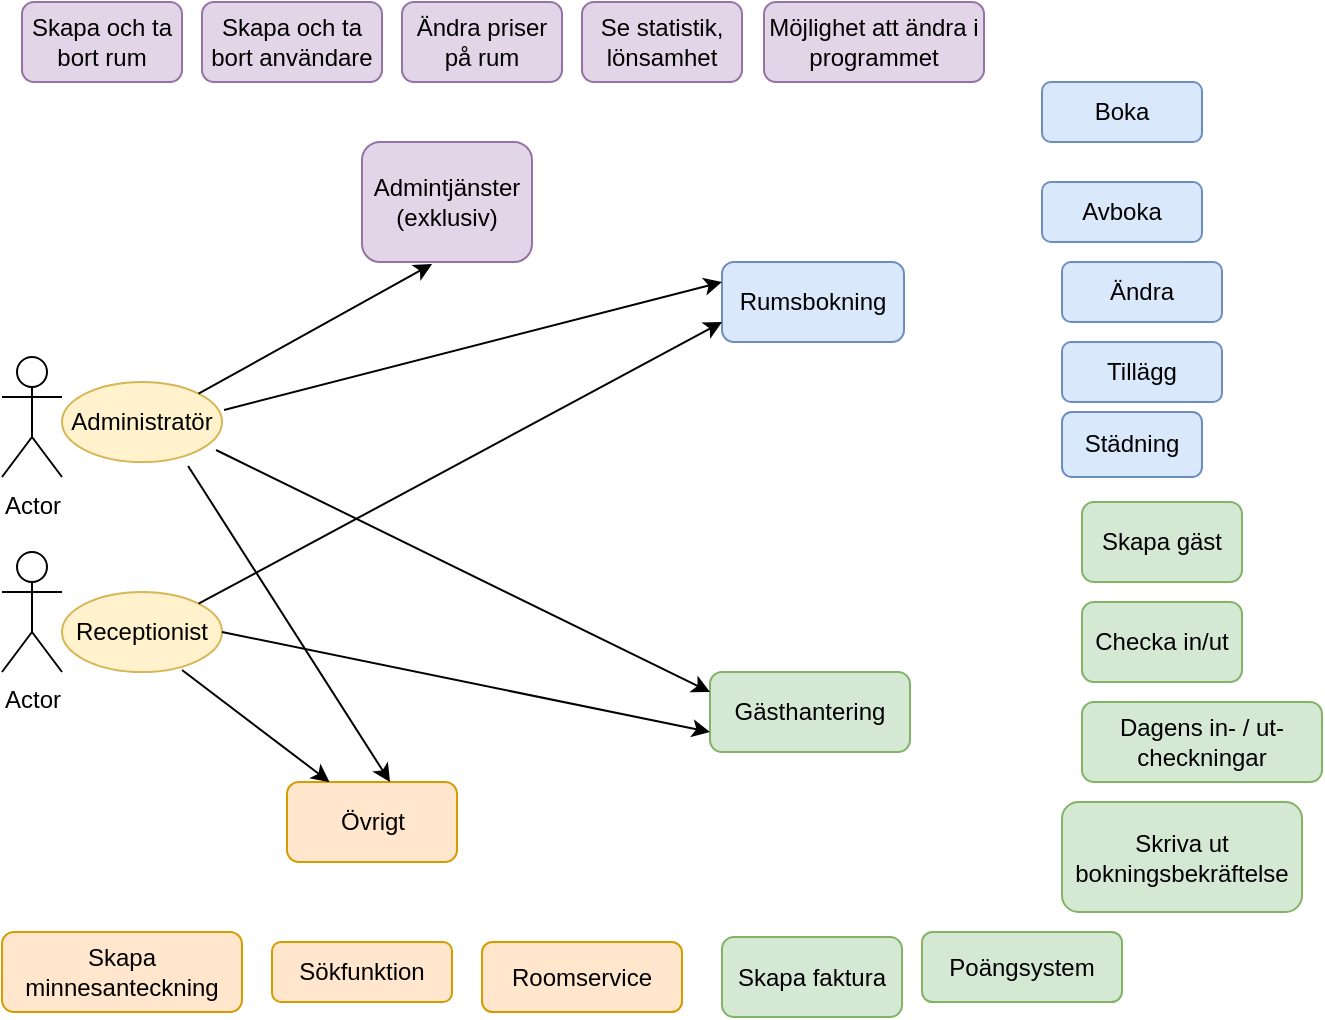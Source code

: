 <mxfile version="20.6.0" type="device"><diagram id="HWIsGbx_ipZOsILGZWsI" name="Sida-1"><mxGraphModel dx="1102" dy="600" grid="1" gridSize="10" guides="1" tooltips="1" connect="1" arrows="1" fold="1" page="1" pageScale="1" pageWidth="827" pageHeight="1169" math="0" shadow="0"><root><mxCell id="0"/><mxCell id="1" parent="0"/><mxCell id="CheIumBBWvdyjKkKfb3z-1" value="Actor" style="shape=umlActor;verticalLabelPosition=bottom;verticalAlign=top;html=1;outlineConnect=0;" parent="1" vertex="1"><mxGeometry x="10" y="227.5" width="30" height="60" as="geometry"/></mxCell><mxCell id="CheIumBBWvdyjKkKfb3z-2" value="Skapa och ta bort rum" style="rounded=1;whiteSpace=wrap;html=1;fillColor=#e1d5e7;strokeColor=#9673a6;" parent="1" vertex="1"><mxGeometry x="20" y="50" width="80" height="40" as="geometry"/></mxCell><mxCell id="CheIumBBWvdyjKkKfb3z-3" value="&lt;div&gt;Ändra priser&lt;/div&gt;&lt;div&gt;på rum&lt;br&gt;&lt;/div&gt;" style="rounded=1;whiteSpace=wrap;html=1;fillColor=#e1d5e7;strokeColor=#9673a6;" parent="1" vertex="1"><mxGeometry x="210" y="50" width="80" height="40" as="geometry"/></mxCell><mxCell id="CheIumBBWvdyjKkKfb3z-4" value="Administratör" style="ellipse;whiteSpace=wrap;html=1;fillColor=#fff2cc;strokeColor=#d6b656;" parent="1" vertex="1"><mxGeometry x="40" y="240" width="80" height="40" as="geometry"/></mxCell><mxCell id="CheIumBBWvdyjKkKfb3z-5" value="&lt;div&gt;Receptionist&lt;/div&gt;" style="ellipse;whiteSpace=wrap;html=1;fillColor=#fff2cc;strokeColor=#d6b656;" parent="1" vertex="1"><mxGeometry x="40" y="345" width="80" height="40" as="geometry"/></mxCell><mxCell id="CheIumBBWvdyjKkKfb3z-6" value="Skapa och ta bort användare" style="rounded=1;whiteSpace=wrap;html=1;fillColor=#e1d5e7;strokeColor=#9673a6;" parent="1" vertex="1"><mxGeometry x="110" y="50" width="90" height="40" as="geometry"/></mxCell><mxCell id="CheIumBBWvdyjKkKfb3z-7" value="Möjlighet att ändra i programmet" style="rounded=1;whiteSpace=wrap;html=1;fillColor=#e1d5e7;strokeColor=#9673a6;" parent="1" vertex="1"><mxGeometry x="391" y="50" width="110" height="40" as="geometry"/></mxCell><mxCell id="CheIumBBWvdyjKkKfb3z-8" value="Se statistik, lönsamhet" style="rounded=1;whiteSpace=wrap;html=1;fillColor=#e1d5e7;strokeColor=#9673a6;" parent="1" vertex="1"><mxGeometry x="300" y="50" width="80" height="40" as="geometry"/></mxCell><mxCell id="CheIumBBWvdyjKkKfb3z-9" value="Ändra" style="rounded=1;whiteSpace=wrap;html=1;fillColor=#dae8fc;strokeColor=#6c8ebf;" parent="1" vertex="1"><mxGeometry x="540" y="180" width="80" height="30" as="geometry"/></mxCell><mxCell id="CheIumBBWvdyjKkKfb3z-10" value="Sökfunktion" style="rounded=1;whiteSpace=wrap;html=1;fillColor=#ffe6cc;strokeColor=#d79b00;" parent="1" vertex="1"><mxGeometry x="145" y="520" width="90" height="30" as="geometry"/></mxCell><mxCell id="CheIumBBWvdyjKkKfb3z-11" value="Rumsbokning" style="rounded=1;whiteSpace=wrap;html=1;fillColor=#dae8fc;strokeColor=#6c8ebf;" parent="1" vertex="1"><mxGeometry x="370" y="180" width="91" height="40" as="geometry"/></mxCell><mxCell id="CheIumBBWvdyjKkKfb3z-12" value="Avboka" style="rounded=1;whiteSpace=wrap;html=1;fillColor=#dae8fc;strokeColor=#6c8ebf;" parent="1" vertex="1"><mxGeometry x="530" y="140" width="80" height="30" as="geometry"/></mxCell><mxCell id="CheIumBBWvdyjKkKfb3z-13" value="Boka" style="rounded=1;whiteSpace=wrap;html=1;fillColor=#dae8fc;strokeColor=#6c8ebf;" parent="1" vertex="1"><mxGeometry x="530" y="90" width="80" height="30" as="geometry"/></mxCell><mxCell id="CheIumBBWvdyjKkKfb3z-16" value="Skapa gäst" style="rounded=1;whiteSpace=wrap;html=1;fillColor=#d5e8d4;strokeColor=#82b366;" parent="1" vertex="1"><mxGeometry x="550" y="300" width="80" height="40" as="geometry"/></mxCell><mxCell id="CheIumBBWvdyjKkKfb3z-17" value="Poängsystem" style="rounded=1;whiteSpace=wrap;html=1;fillColor=#d5e8d4;strokeColor=#82b366;" parent="1" vertex="1"><mxGeometry x="470" y="515" width="100" height="35" as="geometry"/></mxCell><mxCell id="CheIumBBWvdyjKkKfb3z-18" value="Gästhantering" style="rounded=1;whiteSpace=wrap;html=1;fillColor=#d5e8d4;strokeColor=#82b366;" parent="1" vertex="1"><mxGeometry x="364" y="385" width="100" height="40" as="geometry"/></mxCell><mxCell id="CheIumBBWvdyjKkKfb3z-19" value="Checka in/ut" style="rounded=1;whiteSpace=wrap;html=1;fillColor=#d5e8d4;strokeColor=#82b366;" parent="1" vertex="1"><mxGeometry x="550" y="350" width="80" height="40" as="geometry"/></mxCell><mxCell id="CheIumBBWvdyjKkKfb3z-20" value="Skapa faktura" style="rounded=1;whiteSpace=wrap;html=1;fillColor=#d5e8d4;strokeColor=#82b366;" parent="1" vertex="1"><mxGeometry x="370" y="517.5" width="90" height="40" as="geometry"/></mxCell><mxCell id="CheIumBBWvdyjKkKfb3z-21" value="Skapa minnesanteckning" style="rounded=1;whiteSpace=wrap;html=1;fillColor=#ffe6cc;strokeColor=#d79b00;" parent="1" vertex="1"><mxGeometry x="10" y="515" width="120" height="40" as="geometry"/></mxCell><mxCell id="CheIumBBWvdyjKkKfb3z-22" value="Tillägg" style="rounded=1;whiteSpace=wrap;html=1;fillColor=#dae8fc;strokeColor=#6c8ebf;" parent="1" vertex="1"><mxGeometry x="540" y="220" width="80" height="30" as="geometry"/></mxCell><mxCell id="CheIumBBWvdyjKkKfb3z-24" value="Roomservice" style="rounded=1;whiteSpace=wrap;html=1;fillColor=#ffe6cc;strokeColor=#d79b00;" parent="1" vertex="1"><mxGeometry x="250" y="520" width="100" height="35" as="geometry"/></mxCell><mxCell id="CheIumBBWvdyjKkKfb3z-25" value="Dagens in- / ut-checkningar" style="rounded=1;whiteSpace=wrap;html=1;fillColor=#d5e8d4;strokeColor=#82b366;" parent="1" vertex="1"><mxGeometry x="550" y="400" width="120" height="40" as="geometry"/></mxCell><mxCell id="CheIumBBWvdyjKkKfb3z-26" value="Städning" style="rounded=1;whiteSpace=wrap;html=1;fillColor=#dae8fc;strokeColor=#6c8ebf;" parent="1" vertex="1"><mxGeometry x="540" y="255" width="70" height="32.5" as="geometry"/></mxCell><mxCell id="CheIumBBWvdyjKkKfb3z-27" value="Skriva ut bokningsbekräftelse" style="rounded=1;whiteSpace=wrap;html=1;fillColor=#d5e8d4;strokeColor=#82b366;" parent="1" vertex="1"><mxGeometry x="540" y="450" width="120" height="55" as="geometry"/></mxCell><mxCell id="CheIumBBWvdyjKkKfb3z-33" value="&lt;div&gt;Admintjänster&lt;/div&gt;&lt;div&gt;(exklusiv)&lt;/div&gt;" style="rounded=1;whiteSpace=wrap;html=1;fillColor=#e1d5e7;strokeColor=#9673a6;" parent="1" vertex="1"><mxGeometry x="190" y="120" width="85" height="60" as="geometry"/></mxCell><mxCell id="CheIumBBWvdyjKkKfb3z-36" value="Övrigt" style="rounded=1;whiteSpace=wrap;html=1;fillColor=#ffe6cc;strokeColor=#d79b00;" parent="1" vertex="1"><mxGeometry x="152.5" y="440" width="85" height="40" as="geometry"/></mxCell><mxCell id="n5bC1PArP7rhO8rnAVc9-1" value="Actor" style="shape=umlActor;verticalLabelPosition=bottom;verticalAlign=top;html=1;outlineConnect=0;" vertex="1" parent="1"><mxGeometry x="10" y="325" width="30" height="60" as="geometry"/></mxCell><mxCell id="n5bC1PArP7rhO8rnAVc9-2" value="" style="endArrow=classic;html=1;rounded=0;exitX=0.75;exitY=0.975;exitDx=0;exitDy=0;entryX=0.25;entryY=0;entryDx=0;entryDy=0;exitPerimeter=0;" edge="1" parent="1" source="CheIumBBWvdyjKkKfb3z-5" target="CheIumBBWvdyjKkKfb3z-36"><mxGeometry width="50" height="50" relative="1" as="geometry"><mxPoint x="390" y="390" as="sourcePoint"/><mxPoint x="440" y="340" as="targetPoint"/></mxGeometry></mxCell><mxCell id="n5bC1PArP7rhO8rnAVc9-4" value="" style="endArrow=classic;html=1;rounded=0;exitX=1;exitY=0.5;exitDx=0;exitDy=0;entryX=0;entryY=0.75;entryDx=0;entryDy=0;" edge="1" parent="1" source="CheIumBBWvdyjKkKfb3z-5" target="CheIumBBWvdyjKkKfb3z-18"><mxGeometry width="50" height="50" relative="1" as="geometry"><mxPoint x="390" y="390" as="sourcePoint"/><mxPoint x="300" y="390" as="targetPoint"/></mxGeometry></mxCell><mxCell id="n5bC1PArP7rhO8rnAVc9-5" value="" style="endArrow=classic;html=1;rounded=0;exitX=1;exitY=0;exitDx=0;exitDy=0;entryX=0;entryY=0.75;entryDx=0;entryDy=0;" edge="1" parent="1" source="CheIumBBWvdyjKkKfb3z-5" target="CheIumBBWvdyjKkKfb3z-11"><mxGeometry width="50" height="50" relative="1" as="geometry"><mxPoint x="390" y="390" as="sourcePoint"/><mxPoint x="300" y="230" as="targetPoint"/></mxGeometry></mxCell><mxCell id="n5bC1PArP7rhO8rnAVc9-8" value="" style="endArrow=classic;html=1;rounded=0;exitX=0.788;exitY=1.05;exitDx=0;exitDy=0;exitPerimeter=0;entryX=0.606;entryY=0;entryDx=0;entryDy=0;entryPerimeter=0;" edge="1" parent="1" source="CheIumBBWvdyjKkKfb3z-4" target="CheIumBBWvdyjKkKfb3z-36"><mxGeometry width="50" height="50" relative="1" as="geometry"><mxPoint x="390" y="390" as="sourcePoint"/><mxPoint x="440" y="340" as="targetPoint"/></mxGeometry></mxCell><mxCell id="n5bC1PArP7rhO8rnAVc9-9" value="" style="endArrow=classic;html=1;rounded=0;exitX=0.963;exitY=0.85;exitDx=0;exitDy=0;exitPerimeter=0;entryX=0;entryY=0.25;entryDx=0;entryDy=0;" edge="1" parent="1" source="CheIumBBWvdyjKkKfb3z-4" target="CheIumBBWvdyjKkKfb3z-18"><mxGeometry width="50" height="50" relative="1" as="geometry"><mxPoint x="390" y="390" as="sourcePoint"/><mxPoint x="440" y="340" as="targetPoint"/></mxGeometry></mxCell><mxCell id="n5bC1PArP7rhO8rnAVc9-10" value="" style="endArrow=classic;html=1;rounded=0;exitX=1.013;exitY=0.35;exitDx=0;exitDy=0;entryX=0;entryY=0.25;entryDx=0;entryDy=0;exitPerimeter=0;entryPerimeter=0;" edge="1" parent="1" source="CheIumBBWvdyjKkKfb3z-4" target="CheIumBBWvdyjKkKfb3z-11"><mxGeometry width="50" height="50" relative="1" as="geometry"><mxPoint x="390" y="390" as="sourcePoint"/><mxPoint x="440" y="340" as="targetPoint"/></mxGeometry></mxCell><mxCell id="n5bC1PArP7rhO8rnAVc9-11" value="" style="endArrow=classic;html=1;rounded=0;exitX=1;exitY=0;exitDx=0;exitDy=0;entryX=0.412;entryY=1.017;entryDx=0;entryDy=0;entryPerimeter=0;" edge="1" parent="1" source="CheIumBBWvdyjKkKfb3z-4" target="CheIumBBWvdyjKkKfb3z-33"><mxGeometry width="50" height="50" relative="1" as="geometry"><mxPoint x="390" y="390" as="sourcePoint"/><mxPoint x="440" y="340" as="targetPoint"/></mxGeometry></mxCell></root></mxGraphModel></diagram></mxfile>
